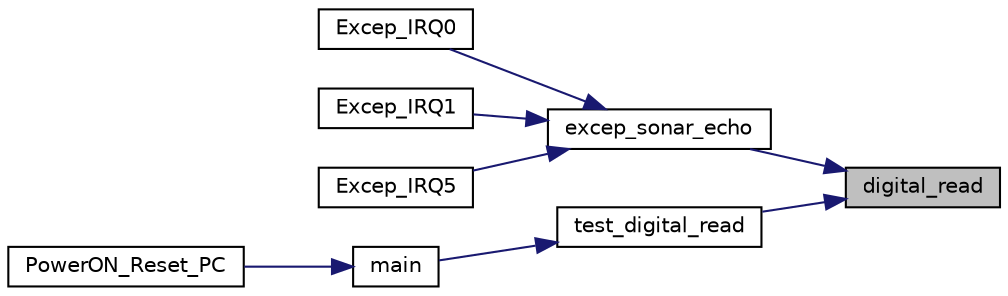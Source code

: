 digraph "digital_read"
{
 // LATEX_PDF_SIZE
  edge [fontname="Helvetica",fontsize="10",labelfontname="Helvetica",labelfontsize="10"];
  node [fontname="Helvetica",fontsize="10",shape=record];
  rankdir="RL";
  Node1 [label="digital_read",height=0.2,width=0.4,color="black", fillcolor="grey75", style="filled", fontcolor="black",tooltip="汎用入力ポートの取得"];
  Node1 -> Node2 [dir="back",color="midnightblue",fontsize="10",style="solid",fontname="Helvetica"];
  Node2 [label="excep_sonar_echo",height=0.2,width=0.4,color="black", fillcolor="white", style="filled",URL="$sonar_8h.html#a42426407aa8c71f35c94b2935678da42",tooltip="超音波センサエコーパルスの立ち上がりと立ち下がりエッジでの"];
  Node2 -> Node3 [dir="back",color="midnightblue",fontsize="10",style="solid",fontname="Helvetica"];
  Node3 [label="Excep_IRQ0",height=0.2,width=0.4,color="black", fillcolor="white", style="filled",URL="$vect_8h.html#a60f3bef9af99ec05b427a83632b4a204",tooltip=" "];
  Node2 -> Node4 [dir="back",color="midnightblue",fontsize="10",style="solid",fontname="Helvetica"];
  Node4 [label="Excep_IRQ1",height=0.2,width=0.4,color="black", fillcolor="white", style="filled",URL="$vect_8h.html#a1bf9dc09b832af3628781c4375fb9530",tooltip=" "];
  Node2 -> Node5 [dir="back",color="midnightblue",fontsize="10",style="solid",fontname="Helvetica"];
  Node5 [label="Excep_IRQ5",height=0.2,width=0.4,color="black", fillcolor="white", style="filled",URL="$vect_8h.html#a243aa9275a15c285a72ccd064669e10f",tooltip=" "];
  Node1 -> Node6 [dir="back",color="midnightblue",fontsize="10",style="solid",fontname="Helvetica"];
  Node6 [label="test_digital_read",height=0.2,width=0.4,color="black", fillcolor="white", style="filled",URL="$test__function_8c.html#aab8dae652c61f986dcc5d864902a6ffc",tooltip=" "];
  Node6 -> Node7 [dir="back",color="midnightblue",fontsize="10",style="solid",fontname="Helvetica"];
  Node7 [label="main",height=0.2,width=0.4,color="black", fillcolor="white", style="filled",URL="$resetprg_8c.html#a6288eba0f8e8ad3ab1544ad731eb7667",tooltip=" "];
  Node7 -> Node8 [dir="back",color="midnightblue",fontsize="10",style="solid",fontname="Helvetica"];
  Node8 [label="PowerON_Reset_PC",height=0.2,width=0.4,color="black", fillcolor="white", style="filled",URL="$vect_8h.html#a3fe9583050a6d22f2c254e63225697bb",tooltip=" "];
}
